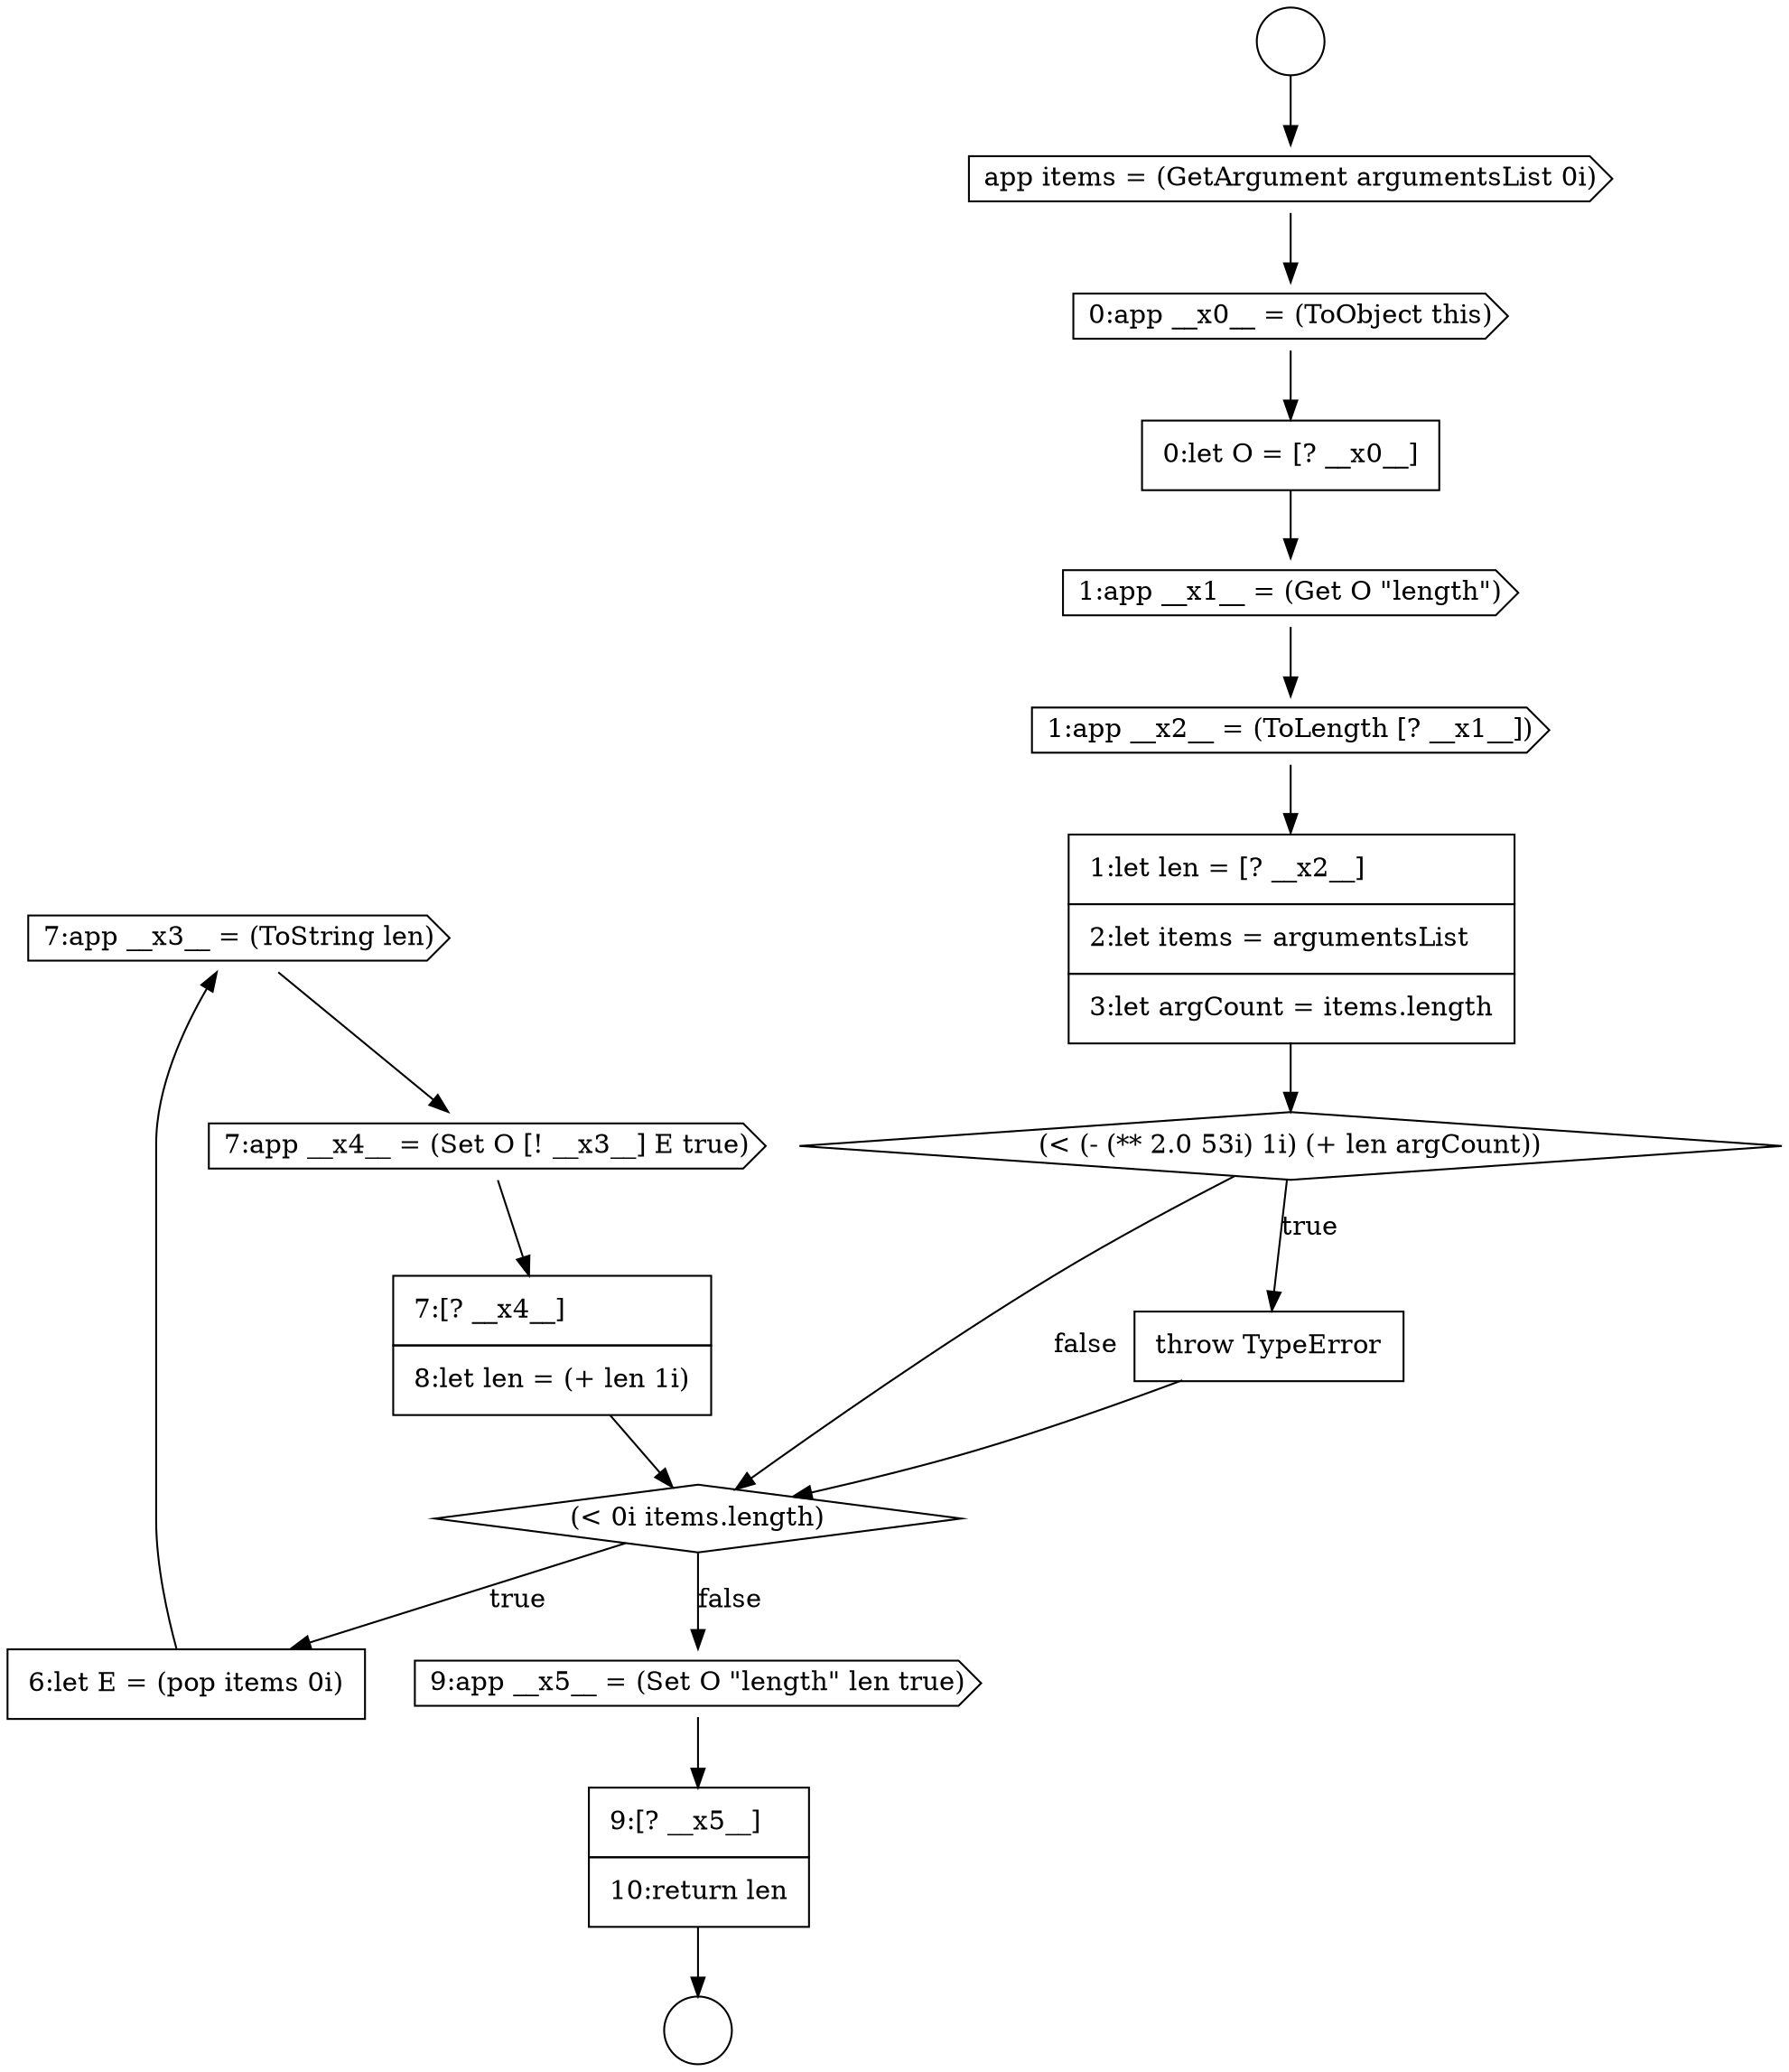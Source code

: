 digraph {
  node15278 [shape=cds, label=<<font color="black">7:app __x3__ = (ToString len)</font>> color="black" fillcolor="white" style=filled]
  node15267 [shape=circle label=" " color="black" fillcolor="white" style=filled]
  node15282 [shape=none, margin=0, label=<<font color="black">
    <table border="0" cellborder="1" cellspacing="0" cellpadding="10">
      <tr><td align="left">9:[? __x5__]</td></tr>
      <tr><td align="left">10:return len</td></tr>
    </table>
  </font>> color="black" fillcolor="white" style=filled]
  node15274 [shape=diamond, label=<<font color="black">(&lt; (- (** 2.0 53i) 1i) (+ len argCount))</font>> color="black" fillcolor="white" style=filled]
  node15271 [shape=cds, label=<<font color="black">1:app __x1__ = (Get O &quot;length&quot;)</font>> color="black" fillcolor="white" style=filled]
  node15281 [shape=cds, label=<<font color="black">9:app __x5__ = (Set O &quot;length&quot; len true)</font>> color="black" fillcolor="white" style=filled]
  node15280 [shape=none, margin=0, label=<<font color="black">
    <table border="0" cellborder="1" cellspacing="0" cellpadding="10">
      <tr><td align="left">7:[? __x4__]</td></tr>
      <tr><td align="left">8:let len = (+ len 1i)</td></tr>
    </table>
  </font>> color="black" fillcolor="white" style=filled]
  node15276 [shape=diamond, label=<<font color="black">(&lt; 0i items.length)</font>> color="black" fillcolor="white" style=filled]
  node15269 [shape=cds, label=<<font color="black">0:app __x0__ = (ToObject this)</font>> color="black" fillcolor="white" style=filled]
  node15279 [shape=cds, label=<<font color="black">7:app __x4__ = (Set O [! __x3__] E true)</font>> color="black" fillcolor="white" style=filled]
  node15266 [shape=circle label=" " color="black" fillcolor="white" style=filled]
  node15270 [shape=none, margin=0, label=<<font color="black">
    <table border="0" cellborder="1" cellspacing="0" cellpadding="10">
      <tr><td align="left">0:let O = [? __x0__]</td></tr>
    </table>
  </font>> color="black" fillcolor="white" style=filled]
  node15275 [shape=none, margin=0, label=<<font color="black">
    <table border="0" cellborder="1" cellspacing="0" cellpadding="10">
      <tr><td align="left">throw TypeError</td></tr>
    </table>
  </font>> color="black" fillcolor="white" style=filled]
  node15277 [shape=none, margin=0, label=<<font color="black">
    <table border="0" cellborder="1" cellspacing="0" cellpadding="10">
      <tr><td align="left">6:let E = (pop items 0i)</td></tr>
    </table>
  </font>> color="black" fillcolor="white" style=filled]
  node15268 [shape=cds, label=<<font color="black">app items = (GetArgument argumentsList 0i)</font>> color="black" fillcolor="white" style=filled]
  node15272 [shape=cds, label=<<font color="black">1:app __x2__ = (ToLength [? __x1__])</font>> color="black" fillcolor="white" style=filled]
  node15273 [shape=none, margin=0, label=<<font color="black">
    <table border="0" cellborder="1" cellspacing="0" cellpadding="10">
      <tr><td align="left">1:let len = [? __x2__]</td></tr>
      <tr><td align="left">2:let items = argumentsList</td></tr>
      <tr><td align="left">3:let argCount = items.length</td></tr>
    </table>
  </font>> color="black" fillcolor="white" style=filled]
  node15280 -> node15276 [ color="black"]
  node15268 -> node15269 [ color="black"]
  node15269 -> node15270 [ color="black"]
  node15282 -> node15267 [ color="black"]
  node15266 -> node15268 [ color="black"]
  node15271 -> node15272 [ color="black"]
  node15275 -> node15276 [ color="black"]
  node15276 -> node15277 [label=<<font color="black">true</font>> color="black"]
  node15276 -> node15281 [label=<<font color="black">false</font>> color="black"]
  node15273 -> node15274 [ color="black"]
  node15281 -> node15282 [ color="black"]
  node15279 -> node15280 [ color="black"]
  node15278 -> node15279 [ color="black"]
  node15274 -> node15275 [label=<<font color="black">true</font>> color="black"]
  node15274 -> node15276 [label=<<font color="black">false</font>> color="black"]
  node15272 -> node15273 [ color="black"]
  node15270 -> node15271 [ color="black"]
  node15277 -> node15278 [ color="black"]
}
